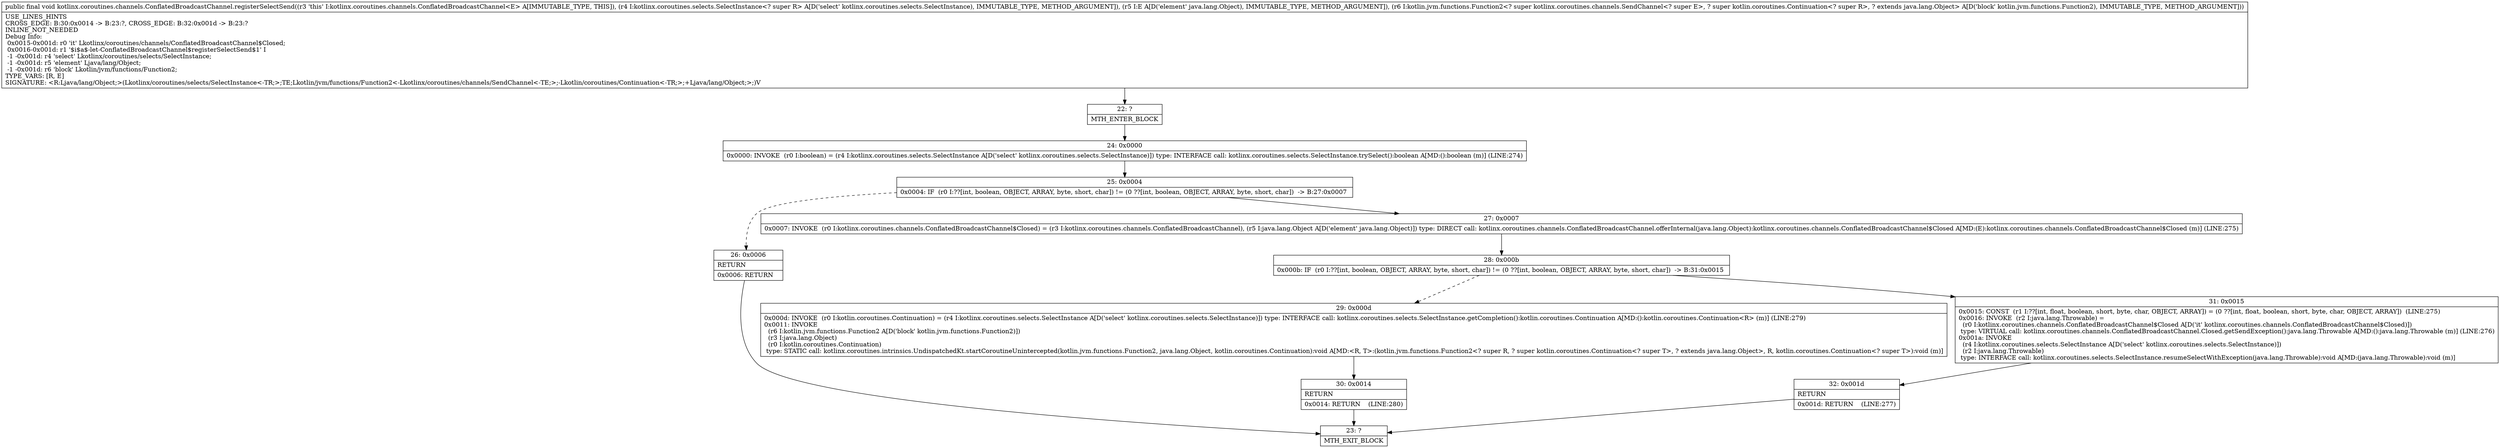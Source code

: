 digraph "CFG forkotlinx.coroutines.channels.ConflatedBroadcastChannel.registerSelectSend(Lkotlinx\/coroutines\/selects\/SelectInstance;Ljava\/lang\/Object;Lkotlin\/jvm\/functions\/Function2;)V" {
Node_22 [shape=record,label="{22\:\ ?|MTH_ENTER_BLOCK\l}"];
Node_24 [shape=record,label="{24\:\ 0x0000|0x0000: INVOKE  (r0 I:boolean) = (r4 I:kotlinx.coroutines.selects.SelectInstance A[D('select' kotlinx.coroutines.selects.SelectInstance)]) type: INTERFACE call: kotlinx.coroutines.selects.SelectInstance.trySelect():boolean A[MD:():boolean (m)] (LINE:274)\l}"];
Node_25 [shape=record,label="{25\:\ 0x0004|0x0004: IF  (r0 I:??[int, boolean, OBJECT, ARRAY, byte, short, char]) != (0 ??[int, boolean, OBJECT, ARRAY, byte, short, char])  \-\> B:27:0x0007 \l}"];
Node_26 [shape=record,label="{26\:\ 0x0006|RETURN\l|0x0006: RETURN   \l}"];
Node_23 [shape=record,label="{23\:\ ?|MTH_EXIT_BLOCK\l}"];
Node_27 [shape=record,label="{27\:\ 0x0007|0x0007: INVOKE  (r0 I:kotlinx.coroutines.channels.ConflatedBroadcastChannel$Closed) = (r3 I:kotlinx.coroutines.channels.ConflatedBroadcastChannel), (r5 I:java.lang.Object A[D('element' java.lang.Object)]) type: DIRECT call: kotlinx.coroutines.channels.ConflatedBroadcastChannel.offerInternal(java.lang.Object):kotlinx.coroutines.channels.ConflatedBroadcastChannel$Closed A[MD:(E):kotlinx.coroutines.channels.ConflatedBroadcastChannel$Closed (m)] (LINE:275)\l}"];
Node_28 [shape=record,label="{28\:\ 0x000b|0x000b: IF  (r0 I:??[int, boolean, OBJECT, ARRAY, byte, short, char]) != (0 ??[int, boolean, OBJECT, ARRAY, byte, short, char])  \-\> B:31:0x0015 \l}"];
Node_29 [shape=record,label="{29\:\ 0x000d|0x000d: INVOKE  (r0 I:kotlin.coroutines.Continuation) = (r4 I:kotlinx.coroutines.selects.SelectInstance A[D('select' kotlinx.coroutines.selects.SelectInstance)]) type: INTERFACE call: kotlinx.coroutines.selects.SelectInstance.getCompletion():kotlin.coroutines.Continuation A[MD:():kotlin.coroutines.Continuation\<R\> (m)] (LINE:279)\l0x0011: INVOKE  \l  (r6 I:kotlin.jvm.functions.Function2 A[D('block' kotlin.jvm.functions.Function2)])\l  (r3 I:java.lang.Object)\l  (r0 I:kotlin.coroutines.Continuation)\l type: STATIC call: kotlinx.coroutines.intrinsics.UndispatchedKt.startCoroutineUnintercepted(kotlin.jvm.functions.Function2, java.lang.Object, kotlin.coroutines.Continuation):void A[MD:\<R, T\>:(kotlin.jvm.functions.Function2\<? super R, ? super kotlin.coroutines.Continuation\<? super T\>, ? extends java.lang.Object\>, R, kotlin.coroutines.Continuation\<? super T\>):void (m)]\l}"];
Node_30 [shape=record,label="{30\:\ 0x0014|RETURN\l|0x0014: RETURN    (LINE:280)\l}"];
Node_31 [shape=record,label="{31\:\ 0x0015|0x0015: CONST  (r1 I:??[int, float, boolean, short, byte, char, OBJECT, ARRAY]) = (0 ??[int, float, boolean, short, byte, char, OBJECT, ARRAY])  (LINE:275)\l0x0016: INVOKE  (r2 I:java.lang.Throwable) = \l  (r0 I:kotlinx.coroutines.channels.ConflatedBroadcastChannel$Closed A[D('it' kotlinx.coroutines.channels.ConflatedBroadcastChannel$Closed)])\l type: VIRTUAL call: kotlinx.coroutines.channels.ConflatedBroadcastChannel.Closed.getSendException():java.lang.Throwable A[MD:():java.lang.Throwable (m)] (LINE:276)\l0x001a: INVOKE  \l  (r4 I:kotlinx.coroutines.selects.SelectInstance A[D('select' kotlinx.coroutines.selects.SelectInstance)])\l  (r2 I:java.lang.Throwable)\l type: INTERFACE call: kotlinx.coroutines.selects.SelectInstance.resumeSelectWithException(java.lang.Throwable):void A[MD:(java.lang.Throwable):void (m)]\l}"];
Node_32 [shape=record,label="{32\:\ 0x001d|RETURN\l|0x001d: RETURN    (LINE:277)\l}"];
MethodNode[shape=record,label="{public final void kotlinx.coroutines.channels.ConflatedBroadcastChannel.registerSelectSend((r3 'this' I:kotlinx.coroutines.channels.ConflatedBroadcastChannel\<E\> A[IMMUTABLE_TYPE, THIS]), (r4 I:kotlinx.coroutines.selects.SelectInstance\<? super R\> A[D('select' kotlinx.coroutines.selects.SelectInstance), IMMUTABLE_TYPE, METHOD_ARGUMENT]), (r5 I:E A[D('element' java.lang.Object), IMMUTABLE_TYPE, METHOD_ARGUMENT]), (r6 I:kotlin.jvm.functions.Function2\<? super kotlinx.coroutines.channels.SendChannel\<? super E\>, ? super kotlin.coroutines.Continuation\<? super R\>, ? extends java.lang.Object\> A[D('block' kotlin.jvm.functions.Function2), IMMUTABLE_TYPE, METHOD_ARGUMENT]))  | USE_LINES_HINTS\lCROSS_EDGE: B:30:0x0014 \-\> B:23:?, CROSS_EDGE: B:32:0x001d \-\> B:23:?\lINLINE_NOT_NEEDED\lDebug Info:\l  0x0015\-0x001d: r0 'it' Lkotlinx\/coroutines\/channels\/ConflatedBroadcastChannel$Closed;\l  0x0016\-0x001d: r1 '$i$a$\-let\-ConflatedBroadcastChannel$registerSelectSend$1' I\l  \-1 \-0x001d: r4 'select' Lkotlinx\/coroutines\/selects\/SelectInstance;\l  \-1 \-0x001d: r5 'element' Ljava\/lang\/Object;\l  \-1 \-0x001d: r6 'block' Lkotlin\/jvm\/functions\/Function2;\lTYPE_VARS: [R, E]\lSIGNATURE: \<R:Ljava\/lang\/Object;\>(Lkotlinx\/coroutines\/selects\/SelectInstance\<\-TR;\>;TE;Lkotlin\/jvm\/functions\/Function2\<\-Lkotlinx\/coroutines\/channels\/SendChannel\<\-TE;\>;\-Lkotlin\/coroutines\/Continuation\<\-TR;\>;+Ljava\/lang\/Object;\>;)V\l}"];
MethodNode -> Node_22;Node_22 -> Node_24;
Node_24 -> Node_25;
Node_25 -> Node_26[style=dashed];
Node_25 -> Node_27;
Node_26 -> Node_23;
Node_27 -> Node_28;
Node_28 -> Node_29[style=dashed];
Node_28 -> Node_31;
Node_29 -> Node_30;
Node_30 -> Node_23;
Node_31 -> Node_32;
Node_32 -> Node_23;
}

